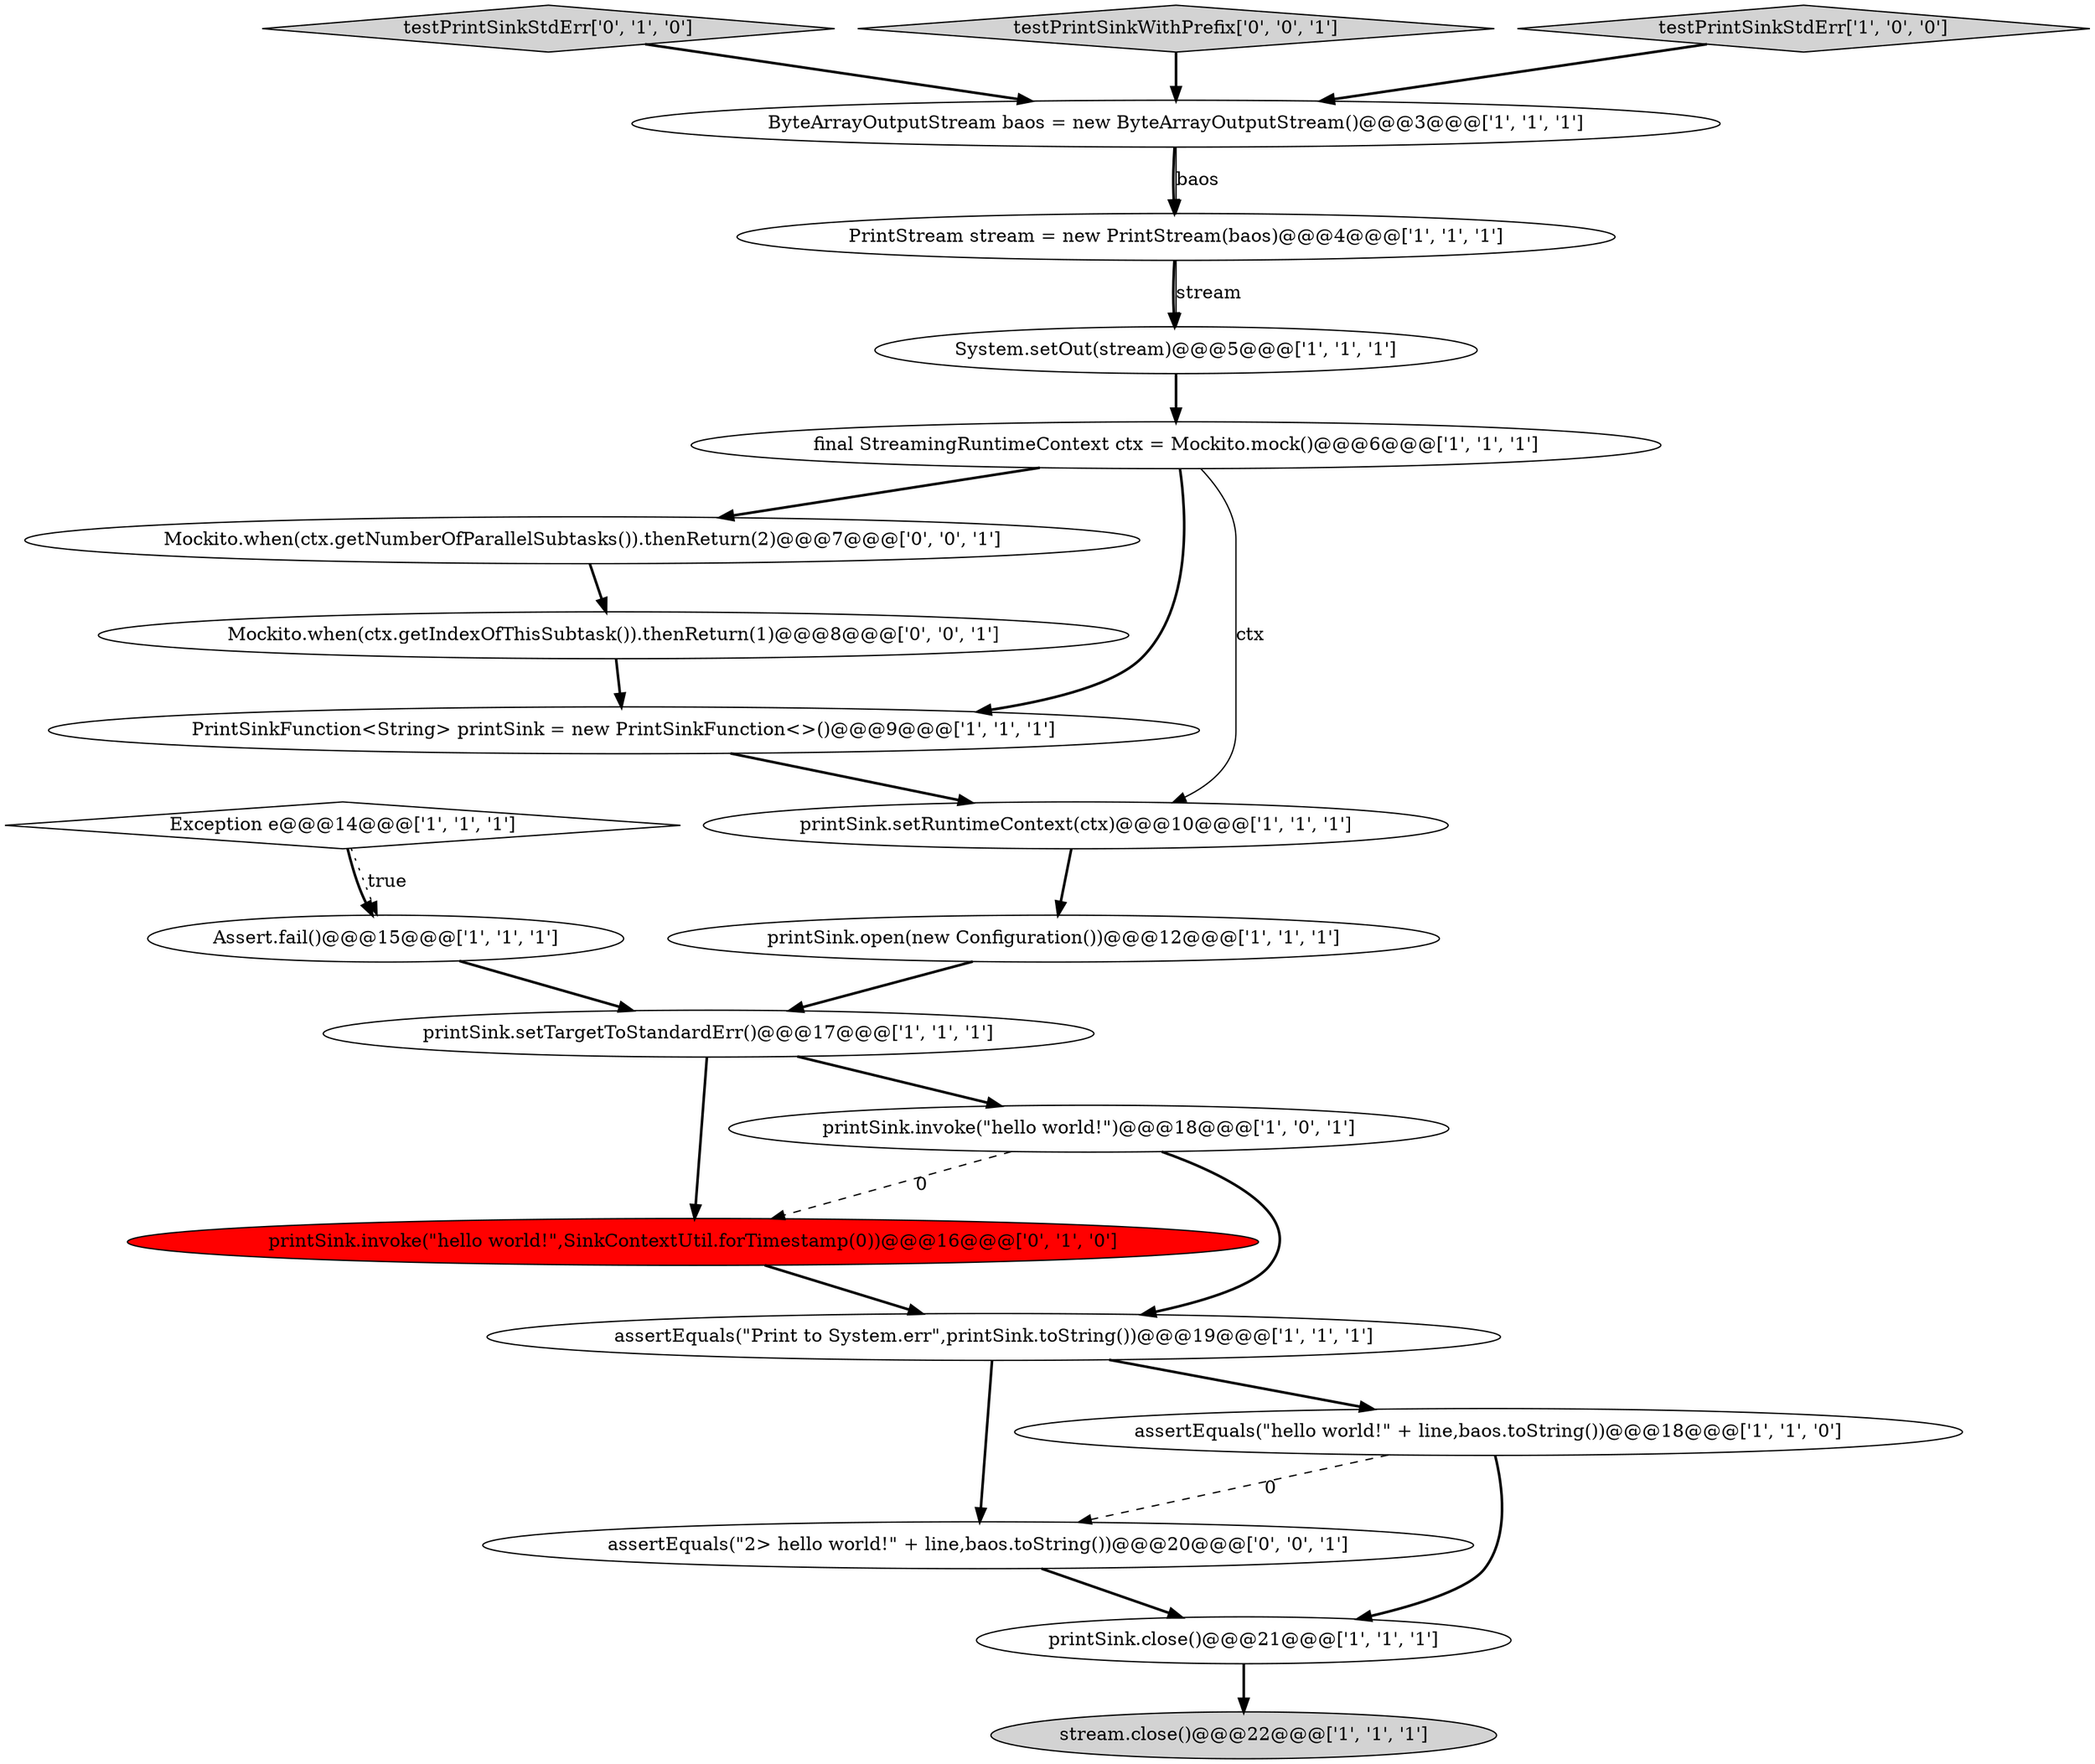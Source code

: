 digraph {
7 [style = filled, label = "PrintStream stream = new PrintStream(baos)@@@4@@@['1', '1', '1']", fillcolor = white, shape = ellipse image = "AAA0AAABBB1BBB"];
14 [style = filled, label = "printSink.open(new Configuration())@@@12@@@['1', '1', '1']", fillcolor = white, shape = ellipse image = "AAA0AAABBB1BBB"];
21 [style = filled, label = "Mockito.when(ctx.getIndexOfThisSubtask()).thenReturn(1)@@@8@@@['0', '0', '1']", fillcolor = white, shape = ellipse image = "AAA0AAABBB3BBB"];
16 [style = filled, label = "printSink.invoke(\"hello world!\",SinkContextUtil.forTimestamp(0))@@@16@@@['0', '1', '0']", fillcolor = red, shape = ellipse image = "AAA1AAABBB2BBB"];
18 [style = filled, label = "Mockito.when(ctx.getNumberOfParallelSubtasks()).thenReturn(2)@@@7@@@['0', '0', '1']", fillcolor = white, shape = ellipse image = "AAA0AAABBB3BBB"];
10 [style = filled, label = "printSink.setRuntimeContext(ctx)@@@10@@@['1', '1', '1']", fillcolor = white, shape = ellipse image = "AAA0AAABBB1BBB"];
17 [style = filled, label = "testPrintSinkStdErr['0', '1', '0']", fillcolor = lightgray, shape = diamond image = "AAA0AAABBB2BBB"];
19 [style = filled, label = "assertEquals(\"2> hello world!\" + line,baos.toString())@@@20@@@['0', '0', '1']", fillcolor = white, shape = ellipse image = "AAA0AAABBB3BBB"];
20 [style = filled, label = "testPrintSinkWithPrefix['0', '0', '1']", fillcolor = lightgray, shape = diamond image = "AAA0AAABBB3BBB"];
9 [style = filled, label = "Assert.fail()@@@15@@@['1', '1', '1']", fillcolor = white, shape = ellipse image = "AAA0AAABBB1BBB"];
1 [style = filled, label = "ByteArrayOutputStream baos = new ByteArrayOutputStream()@@@3@@@['1', '1', '1']", fillcolor = white, shape = ellipse image = "AAA0AAABBB1BBB"];
5 [style = filled, label = "assertEquals(\"Print to System.err\",printSink.toString())@@@19@@@['1', '1', '1']", fillcolor = white, shape = ellipse image = "AAA0AAABBB1BBB"];
15 [style = filled, label = "PrintSinkFunction<String> printSink = new PrintSinkFunction<>()@@@9@@@['1', '1', '1']", fillcolor = white, shape = ellipse image = "AAA0AAABBB1BBB"];
8 [style = filled, label = "printSink.setTargetToStandardErr()@@@17@@@['1', '1', '1']", fillcolor = white, shape = ellipse image = "AAA0AAABBB1BBB"];
11 [style = filled, label = "printSink.invoke(\"hello world!\")@@@18@@@['1', '0', '1']", fillcolor = white, shape = ellipse image = "AAA0AAABBB1BBB"];
2 [style = filled, label = "final StreamingRuntimeContext ctx = Mockito.mock()@@@6@@@['1', '1', '1']", fillcolor = white, shape = ellipse image = "AAA0AAABBB1BBB"];
13 [style = filled, label = "System.setOut(stream)@@@5@@@['1', '1', '1']", fillcolor = white, shape = ellipse image = "AAA0AAABBB1BBB"];
12 [style = filled, label = "printSink.close()@@@21@@@['1', '1', '1']", fillcolor = white, shape = ellipse image = "AAA0AAABBB1BBB"];
3 [style = filled, label = "stream.close()@@@22@@@['1', '1', '1']", fillcolor = lightgray, shape = ellipse image = "AAA0AAABBB1BBB"];
4 [style = filled, label = "testPrintSinkStdErr['1', '0', '0']", fillcolor = lightgray, shape = diamond image = "AAA0AAABBB1BBB"];
6 [style = filled, label = "assertEquals(\"hello world!\" + line,baos.toString())@@@18@@@['1', '1', '0']", fillcolor = white, shape = ellipse image = "AAA0AAABBB1BBB"];
0 [style = filled, label = "Exception e@@@14@@@['1', '1', '1']", fillcolor = white, shape = diamond image = "AAA0AAABBB1BBB"];
7->13 [style = bold, label=""];
8->16 [style = bold, label=""];
15->10 [style = bold, label=""];
0->9 [style = bold, label=""];
17->1 [style = bold, label=""];
19->12 [style = bold, label=""];
10->14 [style = bold, label=""];
11->16 [style = dashed, label="0"];
21->15 [style = bold, label=""];
2->18 [style = bold, label=""];
20->1 [style = bold, label=""];
9->8 [style = bold, label=""];
7->13 [style = solid, label="stream"];
1->7 [style = bold, label=""];
5->19 [style = bold, label=""];
11->5 [style = bold, label=""];
5->6 [style = bold, label=""];
1->7 [style = solid, label="baos"];
2->15 [style = bold, label=""];
6->19 [style = dashed, label="0"];
16->5 [style = bold, label=""];
14->8 [style = bold, label=""];
12->3 [style = bold, label=""];
4->1 [style = bold, label=""];
18->21 [style = bold, label=""];
2->10 [style = solid, label="ctx"];
8->11 [style = bold, label=""];
0->9 [style = dotted, label="true"];
13->2 [style = bold, label=""];
6->12 [style = bold, label=""];
}
